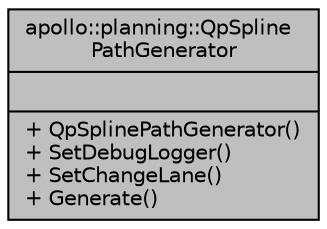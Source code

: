digraph "apollo::planning::QpSplinePathGenerator"
{
  edge [fontname="Helvetica",fontsize="10",labelfontname="Helvetica",labelfontsize="10"];
  node [fontname="Helvetica",fontsize="10",shape=record];
  Node1 [label="{apollo::planning::QpSpline\lPathGenerator\n||+ QpSplinePathGenerator()\l+ SetDebugLogger()\l+ SetChangeLane()\l+ Generate()\l}",height=0.2,width=0.4,color="black", fillcolor="grey75", style="filled" fontcolor="black"];
}
